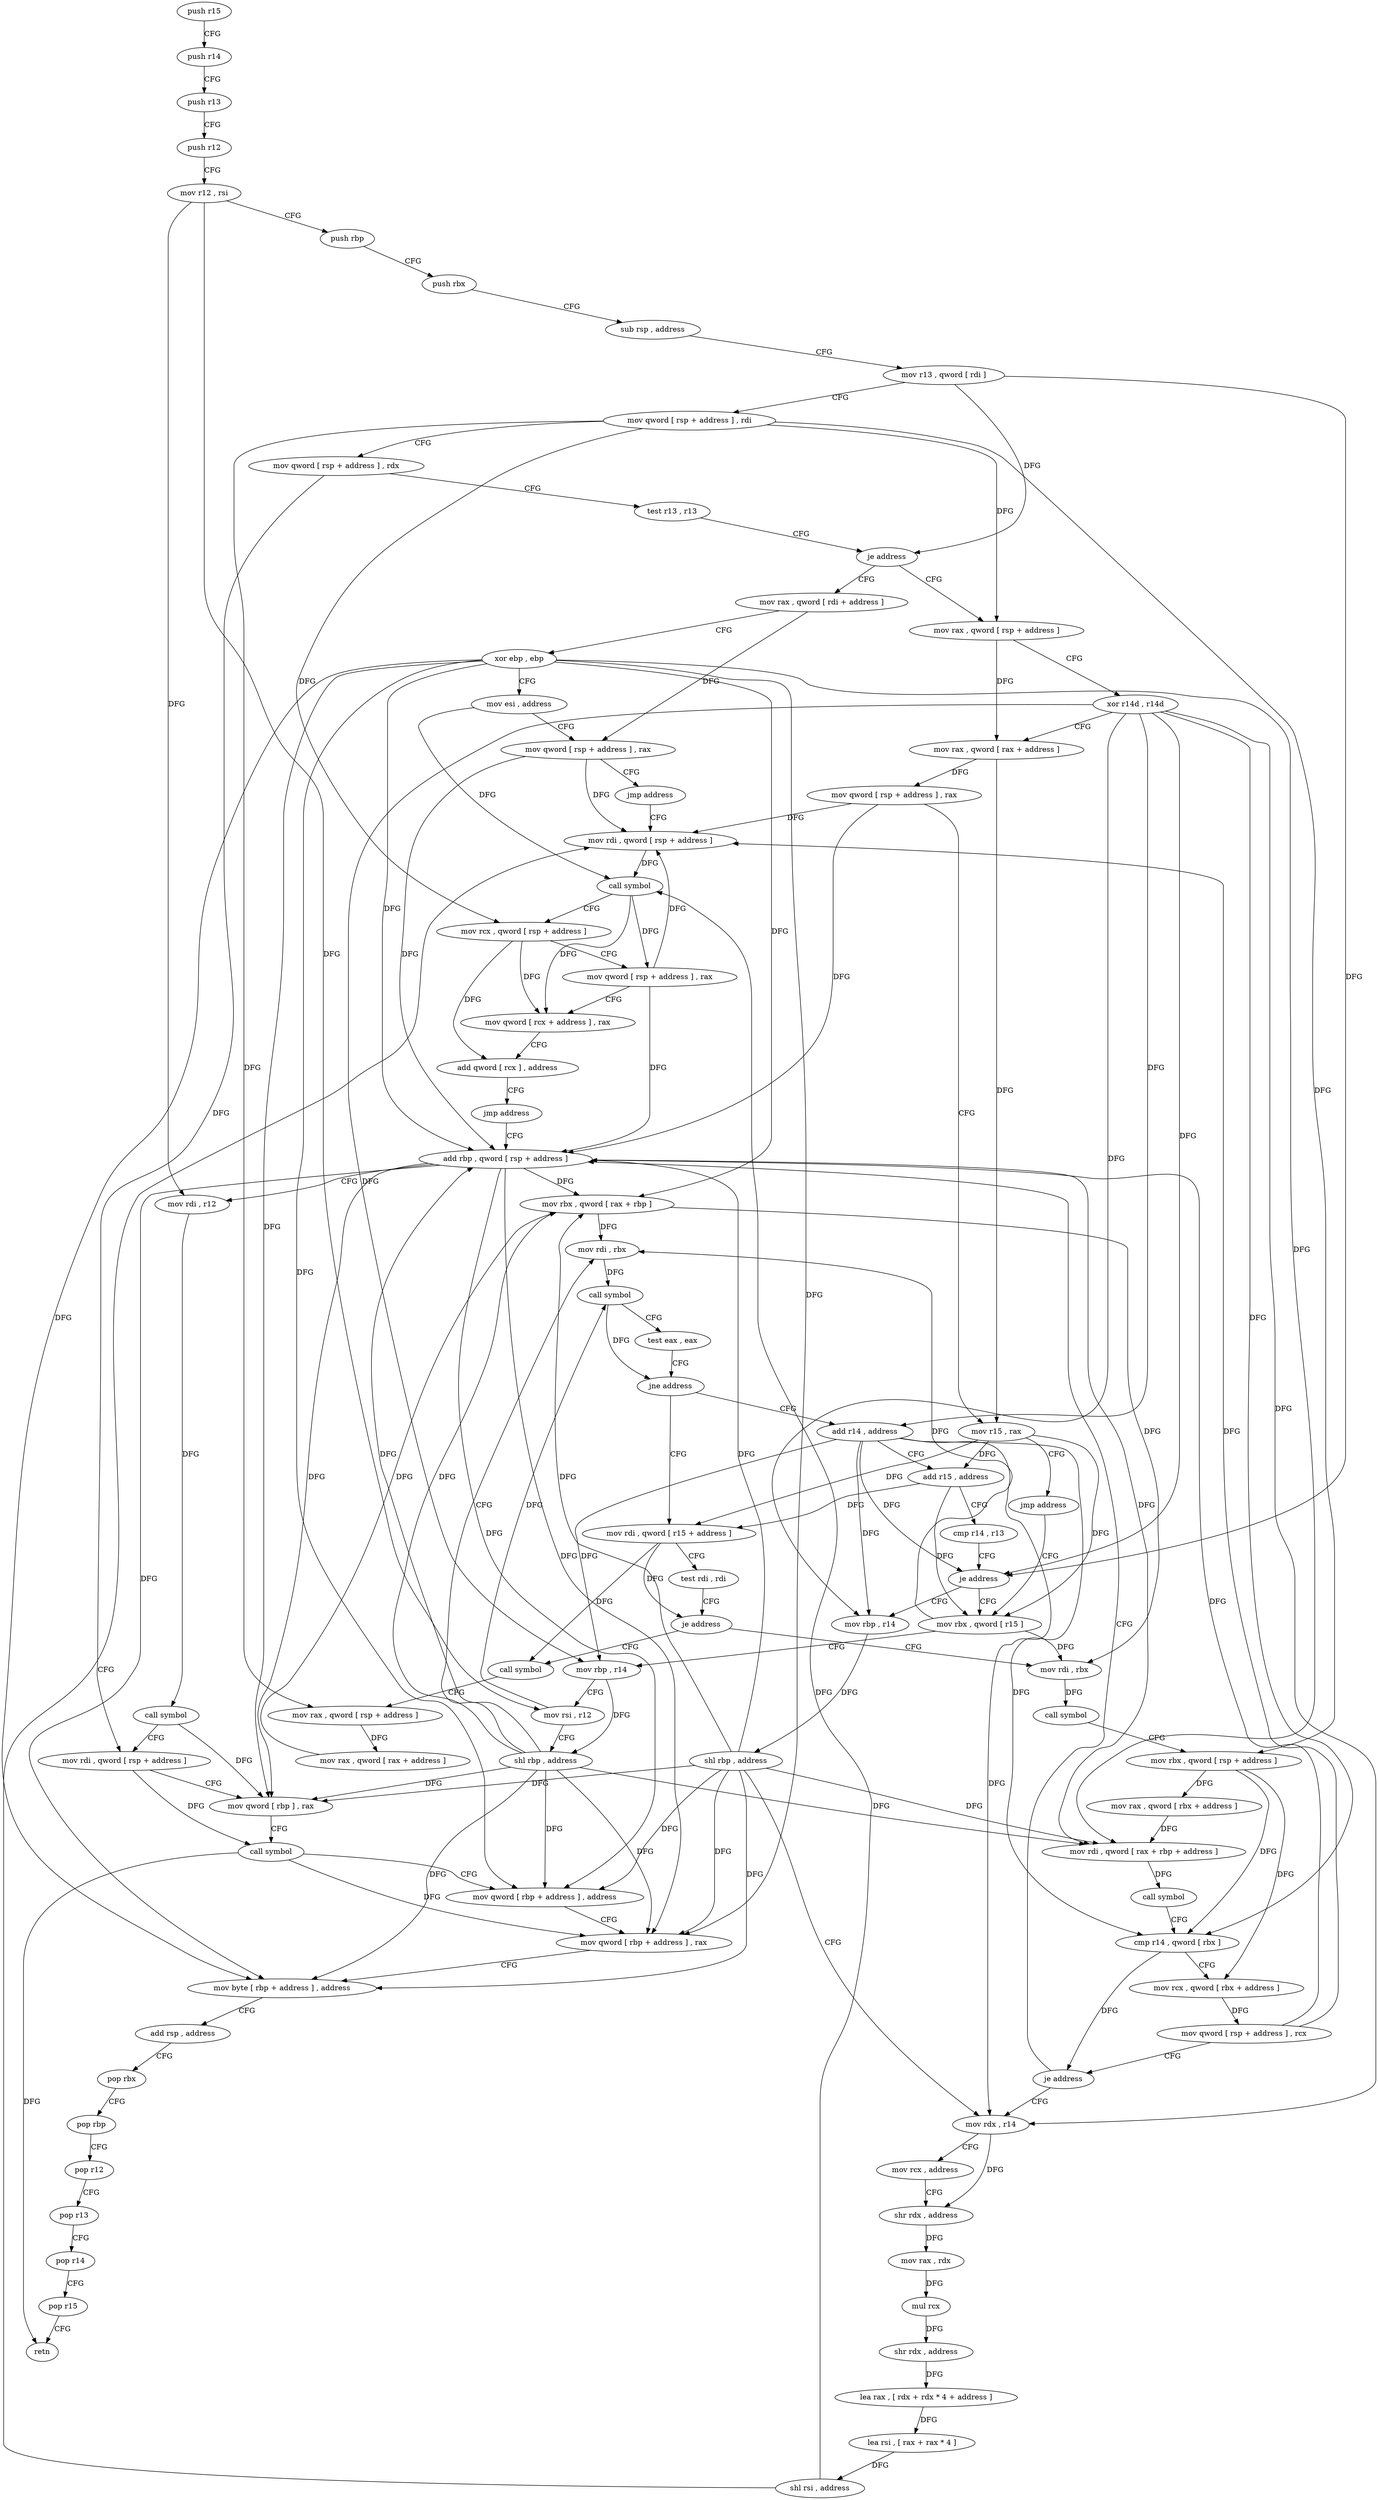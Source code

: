 digraph "func" {
"150656" [label = "push r15" ]
"150658" [label = "push r14" ]
"150660" [label = "push r13" ]
"150662" [label = "push r12" ]
"150664" [label = "mov r12 , rsi" ]
"150667" [label = "push rbp" ]
"150668" [label = "push rbx" ]
"150669" [label = "sub rsp , address" ]
"150673" [label = "mov r13 , qword [ rdi ]" ]
"150676" [label = "mov qword [ rsp + address ] , rdi" ]
"150681" [label = "mov qword [ rsp + address ] , rdx" ]
"150686" [label = "test r13 , r13" ]
"150689" [label = "je address" ]
"150976" [label = "mov rax , qword [ rdi + address ]" ]
"150695" [label = "mov rax , qword [ rsp + address ]" ]
"150980" [label = "xor ebp , ebp" ]
"150982" [label = "mov esi , address" ]
"150987" [label = "mov qword [ rsp + address ] , rax" ]
"150992" [label = "jmp address" ]
"150943" [label = "mov rdi , qword [ rsp + address ]" ]
"150700" [label = "xor r14d , r14d" ]
"150703" [label = "mov rax , qword [ rax + address ]" ]
"150707" [label = "mov qword [ rsp + address ] , rax" ]
"150712" [label = "mov r15 , rax" ]
"150715" [label = "jmp address" ]
"150737" [label = "mov rbx , qword [ r15 ]" ]
"150948" [label = "call symbol" ]
"150953" [label = "mov rcx , qword [ rsp + address ]" ]
"150958" [label = "mov qword [ rsp + address ] , rax" ]
"150963" [label = "mov qword [ rcx + address ] , rax" ]
"150967" [label = "add qword [ rcx ] , address" ]
"150971" [label = "jmp address" ]
"150830" [label = "add rbp , qword [ rsp + address ]" ]
"150740" [label = "mov rbp , r14" ]
"150743" [label = "mov rsi , r12" ]
"150746" [label = "shl rbp , address" ]
"150750" [label = "mov rdi , rbx" ]
"150753" [label = "call symbol" ]
"150758" [label = "test eax , eax" ]
"150760" [label = "jne address" ]
"150720" [label = "add r14 , address" ]
"150762" [label = "mov rdi , qword [ r15 + address ]" ]
"150835" [label = "mov rdi , r12" ]
"150838" [label = "call symbol" ]
"150843" [label = "mov rdi , qword [ rsp + address ]" ]
"150848" [label = "mov qword [ rbp ] , rax" ]
"150852" [label = "call symbol" ]
"150857" [label = "mov qword [ rbp + address ] , address" ]
"150865" [label = "mov qword [ rbp + address ] , rax" ]
"150869" [label = "mov byte [ rbp + address ] , address" ]
"150873" [label = "add rsp , address" ]
"150877" [label = "pop rbx" ]
"150878" [label = "pop rbp" ]
"150879" [label = "pop r12" ]
"150881" [label = "pop r13" ]
"150883" [label = "pop r14" ]
"150885" [label = "pop r15" ]
"150887" [label = "retn" ]
"150724" [label = "add r15 , address" ]
"150728" [label = "cmp r14 , r13" ]
"150731" [label = "je address" ]
"150896" [label = "mov rbp , r14" ]
"150766" [label = "test rdi , rdi" ]
"150769" [label = "je address" ]
"150789" [label = "mov rdi , rbx" ]
"150771" [label = "call symbol" ]
"150899" [label = "shl rbp , address" ]
"150903" [label = "mov rdx , r14" ]
"150792" [label = "call symbol" ]
"150797" [label = "mov rbx , qword [ rsp + address ]" ]
"150802" [label = "mov rax , qword [ rbx + address ]" ]
"150806" [label = "mov rdi , qword [ rax + rbp + address ]" ]
"150811" [label = "call symbol" ]
"150816" [label = "cmp r14 , qword [ rbx ]" ]
"150819" [label = "mov rcx , qword [ rbx + address ]" ]
"150823" [label = "mov qword [ rsp + address ] , rcx" ]
"150828" [label = "je address" ]
"150776" [label = "mov rax , qword [ rsp + address ]" ]
"150781" [label = "mov rax , qword [ rax + address ]" ]
"150785" [label = "mov rbx , qword [ rax + rbp ]" ]
"150906" [label = "mov rcx , address" ]
"150916" [label = "shr rdx , address" ]
"150920" [label = "mov rax , rdx" ]
"150923" [label = "mul rcx" ]
"150926" [label = "shr rdx , address" ]
"150930" [label = "lea rax , [ rdx + rdx * 4 + address ]" ]
"150935" [label = "lea rsi , [ rax + rax * 4 ]" ]
"150939" [label = "shl rsi , address" ]
"150656" -> "150658" [ label = "CFG" ]
"150658" -> "150660" [ label = "CFG" ]
"150660" -> "150662" [ label = "CFG" ]
"150662" -> "150664" [ label = "CFG" ]
"150664" -> "150667" [ label = "CFG" ]
"150664" -> "150743" [ label = "DFG" ]
"150664" -> "150835" [ label = "DFG" ]
"150667" -> "150668" [ label = "CFG" ]
"150668" -> "150669" [ label = "CFG" ]
"150669" -> "150673" [ label = "CFG" ]
"150673" -> "150676" [ label = "CFG" ]
"150673" -> "150689" [ label = "DFG" ]
"150673" -> "150731" [ label = "DFG" ]
"150676" -> "150681" [ label = "CFG" ]
"150676" -> "150695" [ label = "DFG" ]
"150676" -> "150953" [ label = "DFG" ]
"150676" -> "150797" [ label = "DFG" ]
"150676" -> "150776" [ label = "DFG" ]
"150681" -> "150686" [ label = "CFG" ]
"150681" -> "150843" [ label = "DFG" ]
"150686" -> "150689" [ label = "CFG" ]
"150689" -> "150976" [ label = "CFG" ]
"150689" -> "150695" [ label = "CFG" ]
"150976" -> "150980" [ label = "CFG" ]
"150976" -> "150987" [ label = "DFG" ]
"150695" -> "150700" [ label = "CFG" ]
"150695" -> "150703" [ label = "DFG" ]
"150980" -> "150982" [ label = "CFG" ]
"150980" -> "150830" [ label = "DFG" ]
"150980" -> "150848" [ label = "DFG" ]
"150980" -> "150857" [ label = "DFG" ]
"150980" -> "150865" [ label = "DFG" ]
"150980" -> "150869" [ label = "DFG" ]
"150980" -> "150806" [ label = "DFG" ]
"150980" -> "150785" [ label = "DFG" ]
"150982" -> "150987" [ label = "CFG" ]
"150982" -> "150948" [ label = "DFG" ]
"150987" -> "150992" [ label = "CFG" ]
"150987" -> "150943" [ label = "DFG" ]
"150987" -> "150830" [ label = "DFG" ]
"150992" -> "150943" [ label = "CFG" ]
"150943" -> "150948" [ label = "DFG" ]
"150700" -> "150703" [ label = "CFG" ]
"150700" -> "150740" [ label = "DFG" ]
"150700" -> "150720" [ label = "DFG" ]
"150700" -> "150731" [ label = "DFG" ]
"150700" -> "150896" [ label = "DFG" ]
"150700" -> "150816" [ label = "DFG" ]
"150700" -> "150903" [ label = "DFG" ]
"150703" -> "150707" [ label = "DFG" ]
"150703" -> "150712" [ label = "DFG" ]
"150707" -> "150712" [ label = "CFG" ]
"150707" -> "150943" [ label = "DFG" ]
"150707" -> "150830" [ label = "DFG" ]
"150712" -> "150715" [ label = "CFG" ]
"150712" -> "150737" [ label = "DFG" ]
"150712" -> "150724" [ label = "DFG" ]
"150712" -> "150762" [ label = "DFG" ]
"150715" -> "150737" [ label = "CFG" ]
"150737" -> "150740" [ label = "CFG" ]
"150737" -> "150750" [ label = "DFG" ]
"150737" -> "150789" [ label = "DFG" ]
"150948" -> "150953" [ label = "CFG" ]
"150948" -> "150958" [ label = "DFG" ]
"150948" -> "150963" [ label = "DFG" ]
"150953" -> "150958" [ label = "CFG" ]
"150953" -> "150963" [ label = "DFG" ]
"150953" -> "150967" [ label = "DFG" ]
"150958" -> "150963" [ label = "CFG" ]
"150958" -> "150943" [ label = "DFG" ]
"150958" -> "150830" [ label = "DFG" ]
"150963" -> "150967" [ label = "CFG" ]
"150967" -> "150971" [ label = "CFG" ]
"150971" -> "150830" [ label = "CFG" ]
"150830" -> "150835" [ label = "CFG" ]
"150830" -> "150848" [ label = "DFG" ]
"150830" -> "150857" [ label = "DFG" ]
"150830" -> "150865" [ label = "DFG" ]
"150830" -> "150869" [ label = "DFG" ]
"150830" -> "150806" [ label = "DFG" ]
"150830" -> "150785" [ label = "DFG" ]
"150740" -> "150743" [ label = "CFG" ]
"150740" -> "150746" [ label = "DFG" ]
"150743" -> "150746" [ label = "CFG" ]
"150743" -> "150753" [ label = "DFG" ]
"150746" -> "150750" [ label = "CFG" ]
"150746" -> "150830" [ label = "DFG" ]
"150746" -> "150848" [ label = "DFG" ]
"150746" -> "150857" [ label = "DFG" ]
"150746" -> "150865" [ label = "DFG" ]
"150746" -> "150869" [ label = "DFG" ]
"150746" -> "150806" [ label = "DFG" ]
"150746" -> "150785" [ label = "DFG" ]
"150750" -> "150753" [ label = "DFG" ]
"150753" -> "150758" [ label = "CFG" ]
"150753" -> "150760" [ label = "DFG" ]
"150758" -> "150760" [ label = "CFG" ]
"150760" -> "150720" [ label = "CFG" ]
"150760" -> "150762" [ label = "CFG" ]
"150720" -> "150724" [ label = "CFG" ]
"150720" -> "150740" [ label = "DFG" ]
"150720" -> "150731" [ label = "DFG" ]
"150720" -> "150896" [ label = "DFG" ]
"150720" -> "150816" [ label = "DFG" ]
"150720" -> "150903" [ label = "DFG" ]
"150762" -> "150766" [ label = "CFG" ]
"150762" -> "150769" [ label = "DFG" ]
"150762" -> "150771" [ label = "DFG" ]
"150835" -> "150838" [ label = "DFG" ]
"150838" -> "150843" [ label = "CFG" ]
"150838" -> "150848" [ label = "DFG" ]
"150843" -> "150848" [ label = "CFG" ]
"150843" -> "150852" [ label = "DFG" ]
"150848" -> "150852" [ label = "CFG" ]
"150852" -> "150857" [ label = "CFG" ]
"150852" -> "150865" [ label = "DFG" ]
"150852" -> "150887" [ label = "DFG" ]
"150857" -> "150865" [ label = "CFG" ]
"150865" -> "150869" [ label = "CFG" ]
"150869" -> "150873" [ label = "CFG" ]
"150873" -> "150877" [ label = "CFG" ]
"150877" -> "150878" [ label = "CFG" ]
"150878" -> "150879" [ label = "CFG" ]
"150879" -> "150881" [ label = "CFG" ]
"150881" -> "150883" [ label = "CFG" ]
"150883" -> "150885" [ label = "CFG" ]
"150885" -> "150887" [ label = "CFG" ]
"150724" -> "150728" [ label = "CFG" ]
"150724" -> "150737" [ label = "DFG" ]
"150724" -> "150762" [ label = "DFG" ]
"150728" -> "150731" [ label = "CFG" ]
"150731" -> "150896" [ label = "CFG" ]
"150731" -> "150737" [ label = "CFG" ]
"150896" -> "150899" [ label = "DFG" ]
"150766" -> "150769" [ label = "CFG" ]
"150769" -> "150789" [ label = "CFG" ]
"150769" -> "150771" [ label = "CFG" ]
"150789" -> "150792" [ label = "DFG" ]
"150771" -> "150776" [ label = "CFG" ]
"150899" -> "150903" [ label = "CFG" ]
"150899" -> "150857" [ label = "DFG" ]
"150899" -> "150869" [ label = "DFG" ]
"150899" -> "150830" [ label = "DFG" ]
"150899" -> "150848" [ label = "DFG" ]
"150899" -> "150865" [ label = "DFG" ]
"150899" -> "150806" [ label = "DFG" ]
"150899" -> "150785" [ label = "DFG" ]
"150903" -> "150906" [ label = "CFG" ]
"150903" -> "150916" [ label = "DFG" ]
"150792" -> "150797" [ label = "CFG" ]
"150797" -> "150802" [ label = "DFG" ]
"150797" -> "150816" [ label = "DFG" ]
"150797" -> "150819" [ label = "DFG" ]
"150802" -> "150806" [ label = "DFG" ]
"150806" -> "150811" [ label = "DFG" ]
"150811" -> "150816" [ label = "CFG" ]
"150816" -> "150819" [ label = "CFG" ]
"150816" -> "150828" [ label = "DFG" ]
"150819" -> "150823" [ label = "DFG" ]
"150823" -> "150828" [ label = "CFG" ]
"150823" -> "150943" [ label = "DFG" ]
"150823" -> "150830" [ label = "DFG" ]
"150828" -> "150903" [ label = "CFG" ]
"150828" -> "150830" [ label = "CFG" ]
"150776" -> "150781" [ label = "DFG" ]
"150781" -> "150785" [ label = "DFG" ]
"150785" -> "150789" [ label = "DFG" ]
"150785" -> "150750" [ label = "DFG" ]
"150906" -> "150916" [ label = "CFG" ]
"150916" -> "150920" [ label = "DFG" ]
"150920" -> "150923" [ label = "DFG" ]
"150923" -> "150926" [ label = "DFG" ]
"150926" -> "150930" [ label = "DFG" ]
"150930" -> "150935" [ label = "DFG" ]
"150935" -> "150939" [ label = "DFG" ]
"150939" -> "150943" [ label = "CFG" ]
"150939" -> "150948" [ label = "DFG" ]
}
